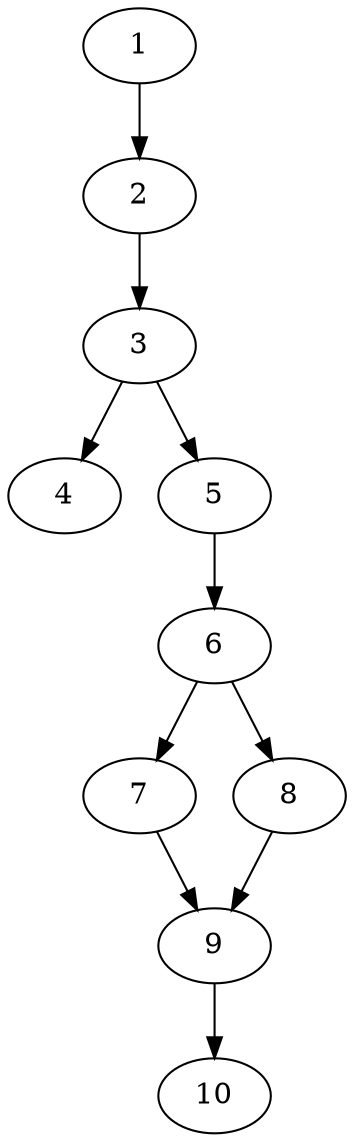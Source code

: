 // DAG automatically generated by daggen at Tue Aug  6 16:21:19 2019
// ./daggen --dot -n 10 --ccr 0.4 --fat 0.4 --regular 0.5 --density 0.6 --mindata 5242880 --maxdata 52428800 
digraph G {
  1 [size="92280320", alpha="0.01", expect_size="36912128"] 
  1 -> 2 [size ="36912128"]
  2 [size="15915520", alpha="0.05", expect_size="6366208"] 
  2 -> 3 [size ="6366208"]
  3 [size="73100800", alpha="0.11", expect_size="29240320"] 
  3 -> 4 [size ="29240320"]
  3 -> 5 [size ="29240320"]
  4 [size="92820480", alpha="0.18", expect_size="37128192"] 
  5 [size="29373440", alpha="0.02", expect_size="11749376"] 
  5 -> 6 [size ="11749376"]
  6 [size="74798080", alpha="0.06", expect_size="29919232"] 
  6 -> 7 [size ="29919232"]
  6 -> 8 [size ="29919232"]
  7 [size="45099520", alpha="0.10", expect_size="18039808"] 
  7 -> 9 [size ="18039808"]
  8 [size="76518400", alpha="0.16", expect_size="30607360"] 
  8 -> 9 [size ="30607360"]
  9 [size="117478400", alpha="0.07", expect_size="46991360"] 
  9 -> 10 [size ="46991360"]
  10 [size="15577600", alpha="0.16", expect_size="6231040"] 
}
